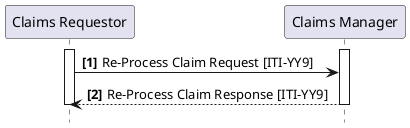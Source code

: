 @startuml
skinparam svgDimensionStyle false
hide footbox
autonumber "<b>[0]"
participant "Claims Requestor" as Req
participant "Claims Manager" as Man
activate Req
activate Man
Req -> Man : Re-Process Claim Request [ITI-YY9]
Man --> Req : Re-Process Claim Response [ITI-YY9]
deactivate Man
deactivate Req
@enduml
